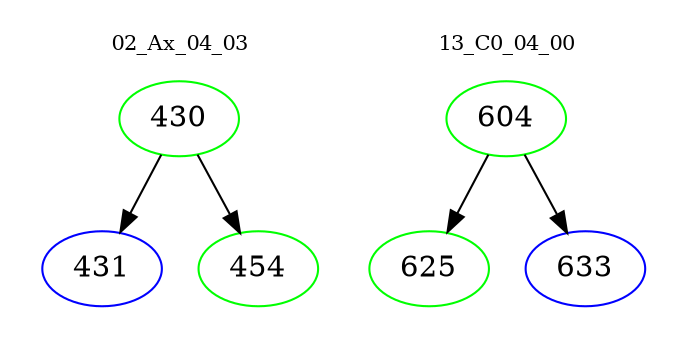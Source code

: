 digraph{
subgraph cluster_0 {
color = white
label = "02_Ax_04_03";
fontsize=10;
T0_430 [label="430", color="green"]
T0_430 -> T0_431 [color="black"]
T0_431 [label="431", color="blue"]
T0_430 -> T0_454 [color="black"]
T0_454 [label="454", color="green"]
}
subgraph cluster_1 {
color = white
label = "13_C0_04_00";
fontsize=10;
T1_604 [label="604", color="green"]
T1_604 -> T1_625 [color="black"]
T1_625 [label="625", color="green"]
T1_604 -> T1_633 [color="black"]
T1_633 [label="633", color="blue"]
}
}
